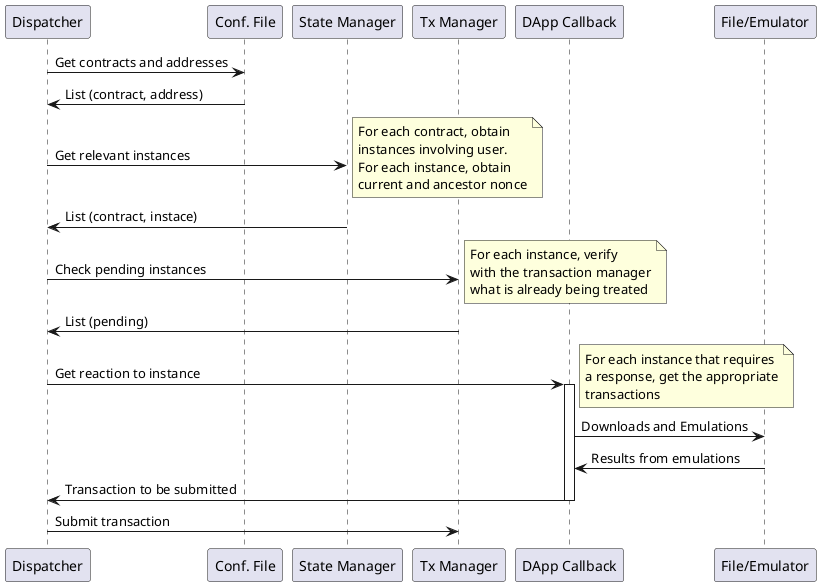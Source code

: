 @startuml
participant "Dispatcher" as D
participant "Conf. File" as CF
participant "State Manager" as SM
participant "Tx Manager" as TM
participant "DApp Callback" as DC
participant "File/Emulator" as others
D -> CF : Get contracts and addresses
CF -> D : List (contract, address)
D -> SM : Get relevant instances
note right
  For each contract, obtain
  instances involving user.
  For each instance, obtain
  current and ancestor nonce
end note
SM -> D : List (contract, instace)

D -> TM : Check pending instances
note right
  For each instance, verify
  with the transaction manager
  what is already being treated
end note
TM -> D : List (pending)
D -> DC : Get reaction to instance
note right
  For each instance that requires
  a response, get the appropriate
  transactions
end note
activate DC
DC -> others : Downloads and Emulations
others -> DC : Results from emulations
DC -> D : Transaction to be submitted
deactivate DC
D -> TM : Submit transaction
@enduml
